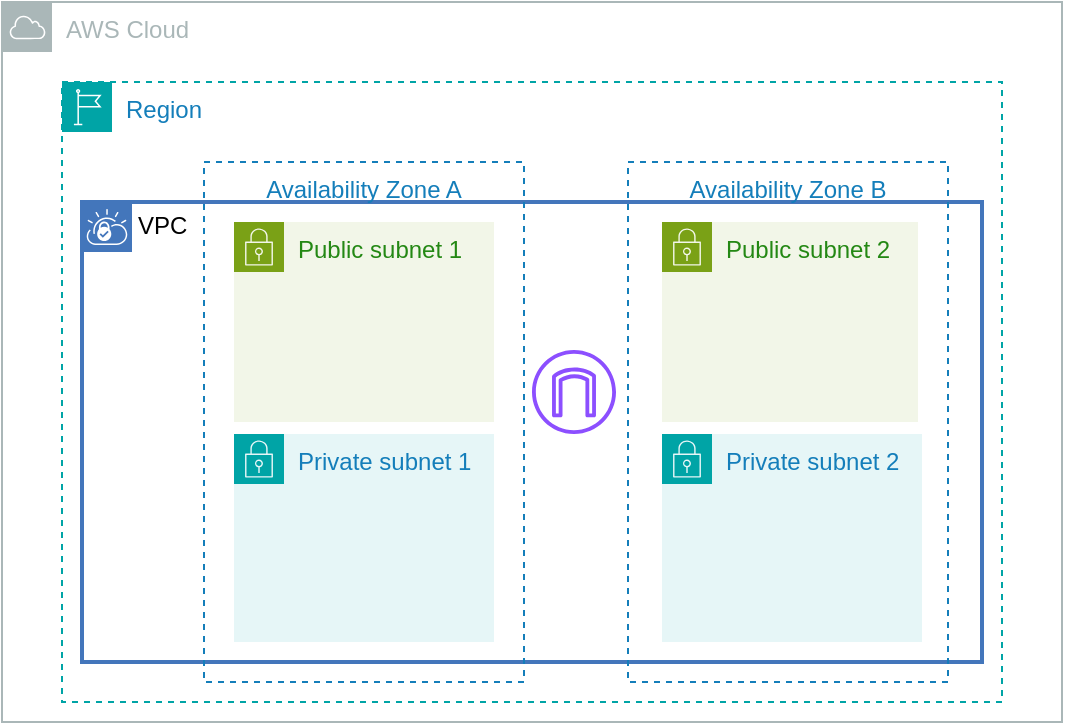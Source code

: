 <mxfile version="24.2.2" type="github">
  <diagram name="Page-1" id="bRULm2HhSNIIncVrvaSl">
    <mxGraphModel dx="364" dy="432" grid="1" gridSize="10" guides="1" tooltips="1" connect="1" arrows="1" fold="1" page="1" pageScale="1" pageWidth="827" pageHeight="1169" math="0" shadow="0">
      <root>
        <mxCell id="0" />
        <mxCell id="1" parent="0" />
        <mxCell id="HyRW067U_DmT28mFm7Wc-1" value="AWS Cloud" style="sketch=0;outlineConnect=0;gradientColor=none;html=1;whiteSpace=wrap;fontSize=12;fontStyle=0;shape=mxgraph.aws4.group;grIcon=mxgraph.aws4.group_aws_cloud;strokeColor=#AAB7B8;fillColor=none;verticalAlign=top;align=left;spacingLeft=30;fontColor=#AAB7B8;dashed=0;" parent="1" vertex="1">
          <mxGeometry x="130" y="80" width="530" height="360" as="geometry" />
        </mxCell>
        <mxCell id="HyRW067U_DmT28mFm7Wc-2" value="Region" style="points=[[0,0],[0.25,0],[0.5,0],[0.75,0],[1,0],[1,0.25],[1,0.5],[1,0.75],[1,1],[0.75,1],[0.5,1],[0.25,1],[0,1],[0,0.75],[0,0.5],[0,0.25]];outlineConnect=0;gradientColor=none;html=1;whiteSpace=wrap;fontSize=12;fontStyle=0;container=1;pointerEvents=0;collapsible=0;recursiveResize=0;shape=mxgraph.aws4.group;grIcon=mxgraph.aws4.group_region;strokeColor=#00A4A6;fillColor=none;verticalAlign=top;align=left;spacingLeft=30;fontColor=#147EBA;dashed=1;" parent="1" vertex="1">
          <mxGeometry x="160" y="120" width="470" height="310" as="geometry" />
        </mxCell>
        <mxCell id="HyRW067U_DmT28mFm7Wc-3" value="VPC" style="shape=mxgraph.ibm.box;prType=vpc;fontStyle=0;verticalAlign=top;align=left;spacingLeft=32;spacingTop=4;fillColor=none;rounded=0;whiteSpace=wrap;html=1;strokeColor=#4376BB;strokeWidth=2;dashed=0;container=1;spacing=-4;collapsible=0;expand=0;recursiveResize=0;" parent="HyRW067U_DmT28mFm7Wc-2" vertex="1">
          <mxGeometry x="10" y="60" width="450" height="230" as="geometry" />
        </mxCell>
        <mxCell id="vwch8mvd7_ARNedPxH75-3" value="" style="sketch=0;outlineConnect=0;fontColor=#232F3E;gradientColor=none;fillColor=#8C4FFF;strokeColor=none;dashed=0;verticalLabelPosition=bottom;verticalAlign=top;align=center;html=1;fontSize=12;fontStyle=0;aspect=fixed;pointerEvents=1;shape=mxgraph.aws4.internet_gateway;" vertex="1" parent="HyRW067U_DmT28mFm7Wc-3">
          <mxGeometry x="225" y="74" width="42" height="42" as="geometry" />
        </mxCell>
        <mxCell id="vwch8mvd7_ARNedPxH75-1" value="Availability Zone A" style="fillColor=none;strokeColor=#147EBA;dashed=1;verticalAlign=top;fontStyle=0;fontColor=#147EBA;whiteSpace=wrap;html=1;" vertex="1" parent="HyRW067U_DmT28mFm7Wc-2">
          <mxGeometry x="71" y="40" width="160" height="260" as="geometry" />
        </mxCell>
        <mxCell id="vwch8mvd7_ARNedPxH75-2" value="Availability Zone B" style="fillColor=none;strokeColor=#147EBA;dashed=1;verticalAlign=top;fontStyle=0;fontColor=#147EBA;whiteSpace=wrap;html=1;" vertex="1" parent="HyRW067U_DmT28mFm7Wc-2">
          <mxGeometry x="283" y="40" width="160" height="260" as="geometry" />
        </mxCell>
        <mxCell id="vwch8mvd7_ARNedPxH75-4" value="Public subnet 2" style="points=[[0,0],[0.25,0],[0.5,0],[0.75,0],[1,0],[1,0.25],[1,0.5],[1,0.75],[1,1],[0.75,1],[0.5,1],[0.25,1],[0,1],[0,0.75],[0,0.5],[0,0.25]];outlineConnect=0;gradientColor=none;html=1;whiteSpace=wrap;fontSize=12;fontStyle=0;container=1;pointerEvents=0;collapsible=0;recursiveResize=0;shape=mxgraph.aws4.group;grIcon=mxgraph.aws4.group_security_group;grStroke=0;strokeColor=#7AA116;fillColor=#F2F6E8;verticalAlign=top;align=left;spacingLeft=30;fontColor=#248814;dashed=0;" vertex="1" parent="HyRW067U_DmT28mFm7Wc-2">
          <mxGeometry x="300" y="70" width="128" height="100" as="geometry" />
        </mxCell>
        <mxCell id="vwch8mvd7_ARNedPxH75-5" value="Public subnet 1" style="points=[[0,0],[0.25,0],[0.5,0],[0.75,0],[1,0],[1,0.25],[1,0.5],[1,0.75],[1,1],[0.75,1],[0.5,1],[0.25,1],[0,1],[0,0.75],[0,0.5],[0,0.25]];outlineConnect=0;gradientColor=none;html=1;whiteSpace=wrap;fontSize=12;fontStyle=0;container=1;pointerEvents=0;collapsible=0;recursiveResize=0;shape=mxgraph.aws4.group;grIcon=mxgraph.aws4.group_security_group;grStroke=0;strokeColor=#7AA116;fillColor=#F2F6E8;verticalAlign=top;align=left;spacingLeft=30;fontColor=#248814;dashed=0;" vertex="1" parent="HyRW067U_DmT28mFm7Wc-2">
          <mxGeometry x="86" y="70" width="130" height="100" as="geometry" />
        </mxCell>
        <mxCell id="vwch8mvd7_ARNedPxH75-6" value="Private subnet 1" style="points=[[0,0],[0.25,0],[0.5,0],[0.75,0],[1,0],[1,0.25],[1,0.5],[1,0.75],[1,1],[0.75,1],[0.5,1],[0.25,1],[0,1],[0,0.75],[0,0.5],[0,0.25]];outlineConnect=0;gradientColor=none;html=1;whiteSpace=wrap;fontSize=12;fontStyle=0;container=1;pointerEvents=0;collapsible=0;recursiveResize=0;shape=mxgraph.aws4.group;grIcon=mxgraph.aws4.group_security_group;grStroke=0;strokeColor=#00A4A6;fillColor=#E6F6F7;verticalAlign=top;align=left;spacingLeft=30;fontColor=#147EBA;dashed=0;" vertex="1" parent="HyRW067U_DmT28mFm7Wc-2">
          <mxGeometry x="86" y="176" width="130" height="104" as="geometry" />
        </mxCell>
        <mxCell id="vwch8mvd7_ARNedPxH75-7" value="Private subnet 2" style="points=[[0,0],[0.25,0],[0.5,0],[0.75,0],[1,0],[1,0.25],[1,0.5],[1,0.75],[1,1],[0.75,1],[0.5,1],[0.25,1],[0,1],[0,0.75],[0,0.5],[0,0.25]];outlineConnect=0;gradientColor=none;html=1;whiteSpace=wrap;fontSize=12;fontStyle=0;container=1;pointerEvents=0;collapsible=0;recursiveResize=0;shape=mxgraph.aws4.group;grIcon=mxgraph.aws4.group_security_group;grStroke=0;strokeColor=#00A4A6;fillColor=#E6F6F7;verticalAlign=top;align=left;spacingLeft=30;fontColor=#147EBA;dashed=0;" vertex="1" parent="HyRW067U_DmT28mFm7Wc-2">
          <mxGeometry x="300" y="176" width="130" height="104" as="geometry" />
        </mxCell>
      </root>
    </mxGraphModel>
  </diagram>
</mxfile>
